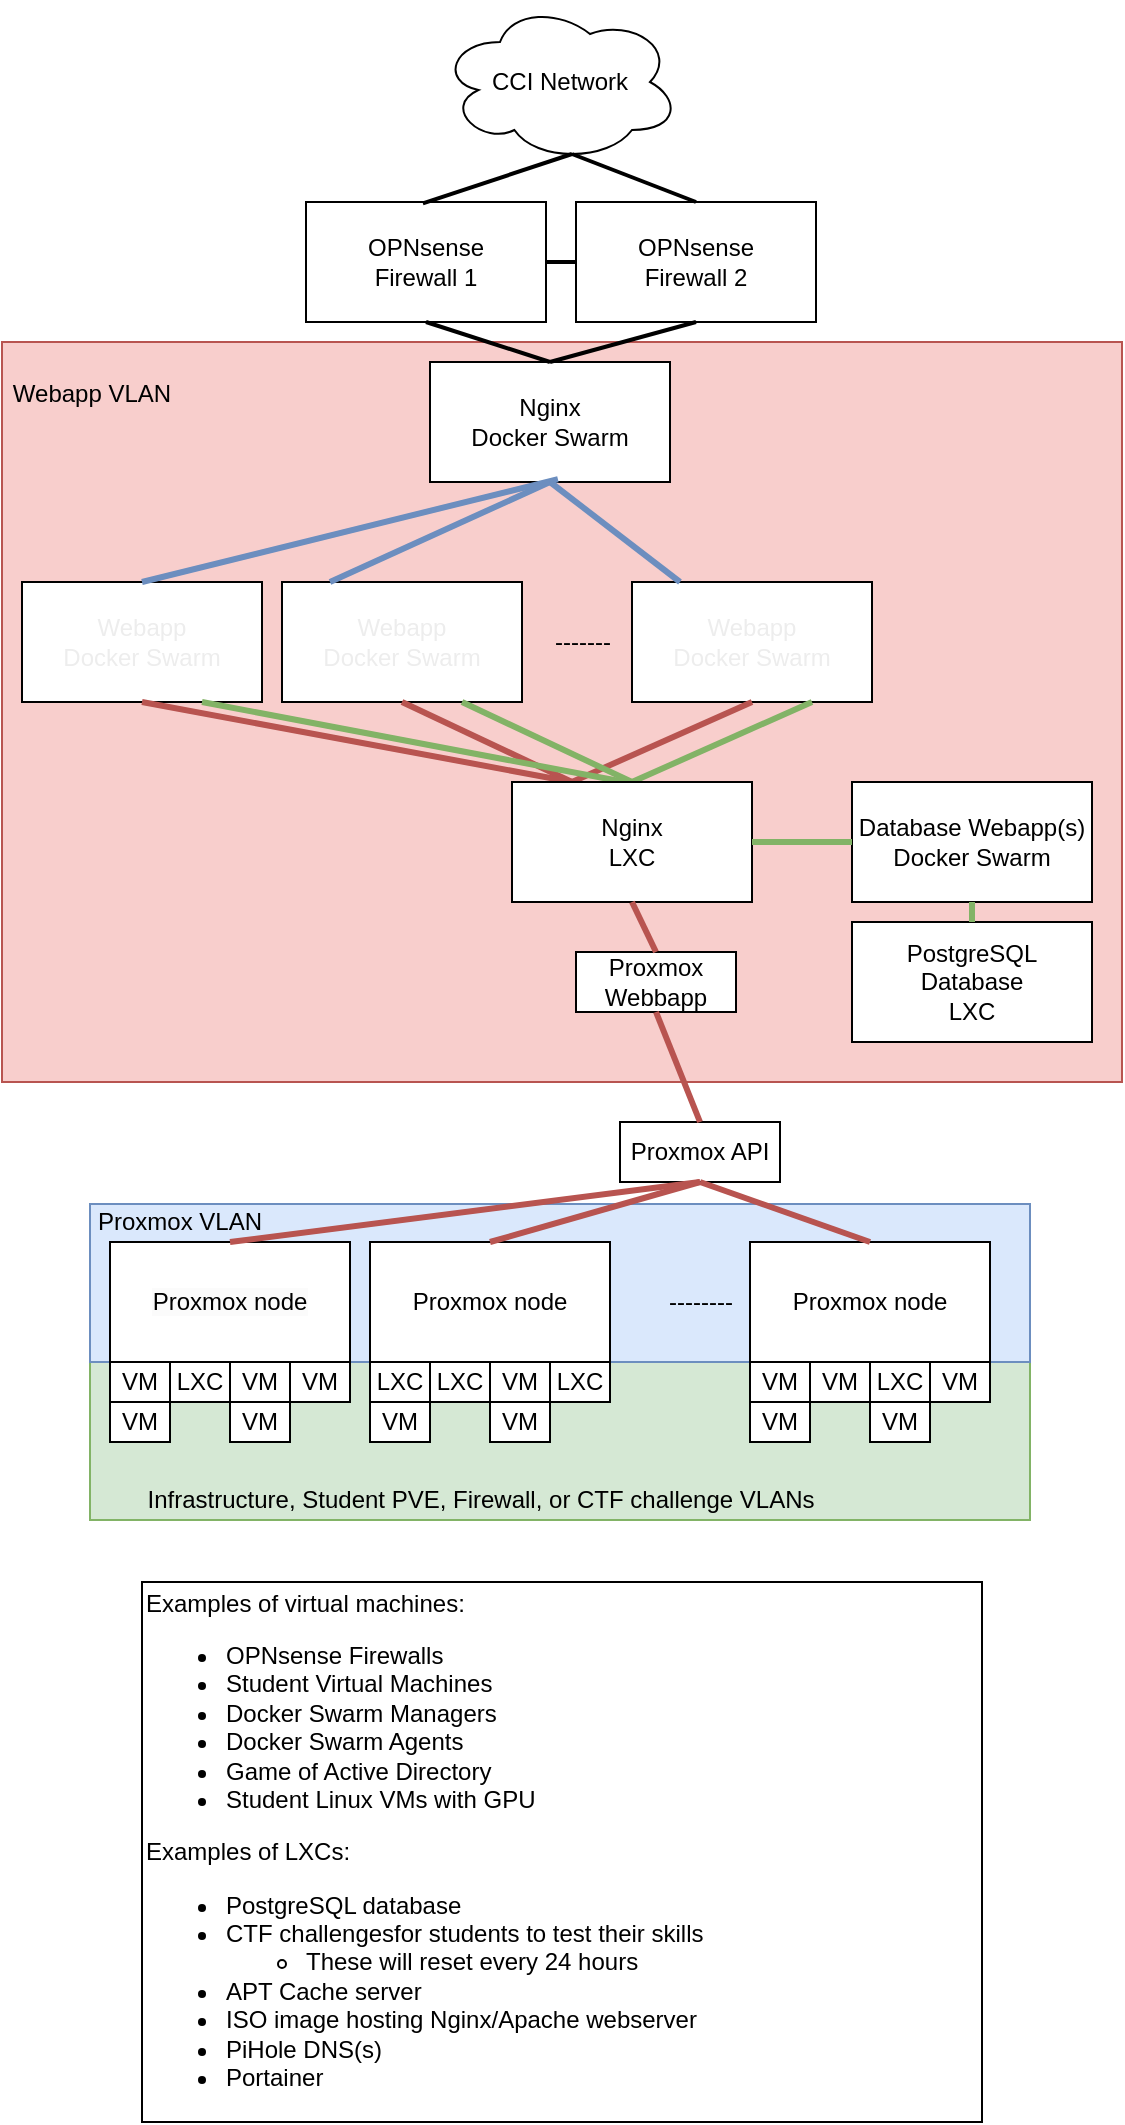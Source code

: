 <mxfile version="26.0.6">
  <diagram name="Page-1" id="aRNU1eJvYMI7Fc-nETrC">
    <mxGraphModel dx="1434" dy="746" grid="1" gridSize="10" guides="1" tooltips="1" connect="1" arrows="1" fold="1" page="1" pageScale="1" pageWidth="850" pageHeight="1100" math="0" shadow="0">
      <root>
        <mxCell id="0" />
        <mxCell id="1" parent="0" />
        <mxCell id="mfLmD8ytuKlTda2Trryr-16" value="" style="rounded=0;whiteSpace=wrap;html=1;fillColor=#d5e8d4;strokeColor=#82b366;" parent="1" vertex="1">
          <mxGeometry x="189" y="690" width="470" height="79" as="geometry" />
        </mxCell>
        <mxCell id="mfLmD8ytuKlTda2Trryr-9" value="" style="rounded=0;whiteSpace=wrap;html=1;fillColor=#f8cecc;strokeColor=#b85450;" parent="1" vertex="1">
          <mxGeometry x="145" y="180" width="560" height="370" as="geometry" />
        </mxCell>
        <mxCell id="mfLmD8ytuKlTda2Trryr-1" value="" style="rounded=0;whiteSpace=wrap;html=1;fillColor=#dae8fc;strokeColor=#6c8ebf;" parent="1" vertex="1">
          <mxGeometry x="189" y="611" width="470" height="79" as="geometry" />
        </mxCell>
        <mxCell id="YTU4O0EHwScsqyQz_TsI-1" value="CCI Network" style="ellipse;shape=cloud;whiteSpace=wrap;html=1;" parent="1" vertex="1">
          <mxGeometry x="364" y="10" width="120" height="80" as="geometry" />
        </mxCell>
        <mxCell id="YTU4O0EHwScsqyQz_TsI-2" value="Nginx&lt;br&gt;&lt;div&gt;Docker Swarm&lt;/div&gt;" style="rounded=0;whiteSpace=wrap;html=1;" parent="1" vertex="1">
          <mxGeometry x="359" y="190" width="120" height="60" as="geometry" />
        </mxCell>
        <mxCell id="YTU4O0EHwScsqyQz_TsI-4" value="&lt;div&gt;&lt;font style=&quot;color: light-dark(rgb(237, 237, 237), rgb(255, 255, 255));&quot;&gt;Webapp&lt;/font&gt;&lt;/div&gt;&lt;div&gt;&lt;font style=&quot;color: light-dark(rgb(237, 237, 237), rgb(255, 255, 255));&quot;&gt;Docker Swarm&lt;/font&gt;&lt;/div&gt;" style="rounded=0;whiteSpace=wrap;html=1;" parent="1" vertex="1">
          <mxGeometry x="155" y="300" width="120" height="60" as="geometry" />
        </mxCell>
        <mxCell id="YTU4O0EHwScsqyQz_TsI-5" value="&lt;div&gt;&lt;font style=&quot;color: light-dark(rgb(237, 237, 237), rgb(255, 255, 255));&quot;&gt;Webapp&lt;/font&gt;&lt;/div&gt;&lt;div&gt;&lt;font style=&quot;color: light-dark(rgb(237, 237, 237), rgb(255, 255, 255));&quot;&gt;Docker Swarm&lt;/font&gt;&lt;/div&gt;" style="rounded=0;whiteSpace=wrap;html=1;" parent="1" vertex="1">
          <mxGeometry x="285" y="300" width="120" height="60" as="geometry" />
        </mxCell>
        <mxCell id="YTU4O0EHwScsqyQz_TsI-6" value="&lt;div&gt;&lt;font style=&quot;color: light-dark(rgb(237, 237, 237), rgb(255, 255, 255));&quot;&gt;Webapp&lt;/font&gt;&lt;/div&gt;&lt;div&gt;&lt;font style=&quot;color: light-dark(rgb(237, 237, 237), rgb(255, 255, 255));&quot;&gt;Docker Swarm&lt;/font&gt;&lt;/div&gt;" style="rounded=0;whiteSpace=wrap;html=1;" parent="1" vertex="1">
          <mxGeometry x="460" y="300" width="120" height="60" as="geometry" />
        </mxCell>
        <mxCell id="YTU4O0EHwScsqyQz_TsI-7" value="-------" style="text;html=1;align=center;verticalAlign=middle;resizable=0;points=[];autosize=1;strokeColor=none;fillColor=none;" parent="1" vertex="1">
          <mxGeometry x="410" y="315" width="50" height="30" as="geometry" />
        </mxCell>
        <mxCell id="YTU4O0EHwScsqyQz_TsI-8" value="Database Webapp(s)&lt;div&gt;Docker Swarm&lt;/div&gt;" style="rounded=0;whiteSpace=wrap;html=1;" parent="1" vertex="1">
          <mxGeometry x="570" y="400" width="120" height="60" as="geometry" />
        </mxCell>
        <mxCell id="YTU4O0EHwScsqyQz_TsI-9" value="&lt;span style=&quot;color: rgb(0, 0, 0); font-family: Helvetica; font-size: 12px; font-style: normal; font-variant-ligatures: normal; font-variant-caps: normal; font-weight: 400; letter-spacing: normal; orphans: 2; text-align: center; text-indent: 0px; text-transform: none; widows: 2; word-spacing: 0px; -webkit-text-stroke-width: 0px; white-space: normal; background-color: rgb(251, 251, 251); text-decoration-thickness: initial; text-decoration-style: initial; text-decoration-color: initial; display: inline !important; float: none;&quot;&gt;Proxmox node&lt;/span&gt;" style="rounded=0;whiteSpace=wrap;html=1;" parent="1" vertex="1">
          <mxGeometry x="199" y="630" width="120" height="60" as="geometry" />
        </mxCell>
        <mxCell id="YTU4O0EHwScsqyQz_TsI-10" value="Proxmox node" style="rounded=0;whiteSpace=wrap;html=1;" parent="1" vertex="1">
          <mxGeometry x="329" y="630" width="120" height="60" as="geometry" />
        </mxCell>
        <mxCell id="YTU4O0EHwScsqyQz_TsI-11" value="--------" style="text;html=1;align=center;verticalAlign=middle;resizable=0;points=[];autosize=1;strokeColor=none;fillColor=none;" parent="1" vertex="1">
          <mxGeometry x="464" y="645" width="60" height="30" as="geometry" />
        </mxCell>
        <mxCell id="YTU4O0EHwScsqyQz_TsI-12" value="Proxmox node" style="rounded=0;whiteSpace=wrap;html=1;" parent="1" vertex="1">
          <mxGeometry x="519" y="630" width="120" height="60" as="geometry" />
        </mxCell>
        <mxCell id="YTU4O0EHwScsqyQz_TsI-13" value="LXC" style="rounded=0;whiteSpace=wrap;html=1;" parent="1" vertex="1">
          <mxGeometry x="329" y="690" width="30" height="20" as="geometry" />
        </mxCell>
        <mxCell id="YTU4O0EHwScsqyQz_TsI-14" value="LXC" style="rounded=0;whiteSpace=wrap;html=1;" parent="1" vertex="1">
          <mxGeometry x="359" y="690" width="30" height="20" as="geometry" />
        </mxCell>
        <mxCell id="YTU4O0EHwScsqyQz_TsI-15" value="VM" style="rounded=0;whiteSpace=wrap;html=1;" parent="1" vertex="1">
          <mxGeometry x="389" y="690" width="30" height="20" as="geometry" />
        </mxCell>
        <mxCell id="YTU4O0EHwScsqyQz_TsI-16" value="LXC" style="rounded=0;whiteSpace=wrap;html=1;" parent="1" vertex="1">
          <mxGeometry x="419" y="690" width="30" height="20" as="geometry" />
        </mxCell>
        <mxCell id="YTU4O0EHwScsqyQz_TsI-17" value="VM" style="rounded=0;whiteSpace=wrap;html=1;" parent="1" vertex="1">
          <mxGeometry x="329" y="710" width="30" height="20" as="geometry" />
        </mxCell>
        <mxCell id="YTU4O0EHwScsqyQz_TsI-18" value="VM" style="rounded=0;whiteSpace=wrap;html=1;" parent="1" vertex="1">
          <mxGeometry x="389" y="710" width="30" height="20" as="geometry" />
        </mxCell>
        <mxCell id="YTU4O0EHwScsqyQz_TsI-19" value="VM" style="rounded=0;whiteSpace=wrap;html=1;" parent="1" vertex="1">
          <mxGeometry x="199" y="690" width="30" height="20" as="geometry" />
        </mxCell>
        <mxCell id="YTU4O0EHwScsqyQz_TsI-20" value="LXC" style="rounded=0;whiteSpace=wrap;html=1;" parent="1" vertex="1">
          <mxGeometry x="229" y="690" width="30" height="20" as="geometry" />
        </mxCell>
        <mxCell id="YTU4O0EHwScsqyQz_TsI-21" value="VM" style="rounded=0;whiteSpace=wrap;html=1;" parent="1" vertex="1">
          <mxGeometry x="259" y="690" width="30" height="20" as="geometry" />
        </mxCell>
        <mxCell id="YTU4O0EHwScsqyQz_TsI-22" value="VM" style="rounded=0;whiteSpace=wrap;html=1;" parent="1" vertex="1">
          <mxGeometry x="289" y="690" width="30" height="20" as="geometry" />
        </mxCell>
        <mxCell id="YTU4O0EHwScsqyQz_TsI-23" value="VM" style="rounded=0;whiteSpace=wrap;html=1;" parent="1" vertex="1">
          <mxGeometry x="199" y="710" width="30" height="20" as="geometry" />
        </mxCell>
        <mxCell id="YTU4O0EHwScsqyQz_TsI-24" value="VM" style="rounded=0;whiteSpace=wrap;html=1;" parent="1" vertex="1">
          <mxGeometry x="259" y="710" width="30" height="20" as="geometry" />
        </mxCell>
        <mxCell id="YTU4O0EHwScsqyQz_TsI-25" value="VM" style="rounded=0;whiteSpace=wrap;html=1;" parent="1" vertex="1">
          <mxGeometry x="519" y="690" width="30" height="20" as="geometry" />
        </mxCell>
        <mxCell id="YTU4O0EHwScsqyQz_TsI-26" value="VM" style="rounded=0;whiteSpace=wrap;html=1;" parent="1" vertex="1">
          <mxGeometry x="549" y="690" width="30" height="20" as="geometry" />
        </mxCell>
        <mxCell id="YTU4O0EHwScsqyQz_TsI-27" value="LXC" style="rounded=0;whiteSpace=wrap;html=1;" parent="1" vertex="1">
          <mxGeometry x="579" y="690" width="30" height="20" as="geometry" />
        </mxCell>
        <mxCell id="YTU4O0EHwScsqyQz_TsI-28" value="VM" style="rounded=0;whiteSpace=wrap;html=1;" parent="1" vertex="1">
          <mxGeometry x="609" y="690" width="30" height="20" as="geometry" />
        </mxCell>
        <mxCell id="YTU4O0EHwScsqyQz_TsI-29" value="VM" style="rounded=0;whiteSpace=wrap;html=1;" parent="1" vertex="1">
          <mxGeometry x="519" y="710" width="30" height="20" as="geometry" />
        </mxCell>
        <mxCell id="YTU4O0EHwScsqyQz_TsI-30" value="VM" style="rounded=0;whiteSpace=wrap;html=1;" parent="1" vertex="1">
          <mxGeometry x="579" y="710" width="30" height="20" as="geometry" />
        </mxCell>
        <mxCell id="YTU4O0EHwScsqyQz_TsI-31" value="Proxmox API" style="rounded=0;whiteSpace=wrap;html=1;" parent="1" vertex="1">
          <mxGeometry x="454" y="570" width="80" height="30" as="geometry" />
        </mxCell>
        <mxCell id="YTU4O0EHwScsqyQz_TsI-33" value="" style="endArrow=none;html=1;rounded=0;entryX=0.533;entryY=0.977;entryDx=0;entryDy=0;entryPerimeter=0;exitX=0.5;exitY=0;exitDx=0;exitDy=0;fillColor=#dae8fc;strokeColor=#6c8ebf;strokeWidth=3;" parent="1" source="YTU4O0EHwScsqyQz_TsI-4" target="YTU4O0EHwScsqyQz_TsI-2" edge="1">
          <mxGeometry width="50" height="50" relative="1" as="geometry">
            <mxPoint x="245" y="300" as="sourcePoint" />
            <mxPoint x="295" y="250" as="targetPoint" />
          </mxGeometry>
        </mxCell>
        <mxCell id="YTU4O0EHwScsqyQz_TsI-34" value="" style="endArrow=none;html=1;rounded=0;entryX=0.5;entryY=1;entryDx=0;entryDy=0;exitX=0.5;exitY=0;exitDx=0;exitDy=0;fillColor=#dae8fc;strokeColor=#6c8ebf;strokeWidth=3;" parent="1" target="YTU4O0EHwScsqyQz_TsI-2" edge="1">
          <mxGeometry width="50" height="50" relative="1" as="geometry">
            <mxPoint x="309" y="300" as="sourcePoint" />
            <mxPoint x="433" y="259" as="targetPoint" />
          </mxGeometry>
        </mxCell>
        <mxCell id="YTU4O0EHwScsqyQz_TsI-35" value="" style="endArrow=none;html=1;rounded=0;exitX=0.5;exitY=0;exitDx=0;exitDy=0;entryX=0.5;entryY=1;entryDx=0;entryDy=0;fillColor=#dae8fc;strokeColor=#6c8ebf;strokeWidth=3;" parent="1" target="YTU4O0EHwScsqyQz_TsI-2" edge="1">
          <mxGeometry width="50" height="50" relative="1" as="geometry">
            <mxPoint x="484" y="300" as="sourcePoint" />
            <mxPoint x="449" y="290" as="targetPoint" />
          </mxGeometry>
        </mxCell>
        <mxCell id="YTU4O0EHwScsqyQz_TsI-36" value="" style="endArrow=none;html=1;rounded=0;entryX=0.5;entryY=1;entryDx=0;entryDy=0;exitX=0.25;exitY=0;exitDx=0;exitDy=0;fillColor=#f8cecc;strokeColor=#b85450;strokeWidth=3;" parent="1" source="mfLmD8ytuKlTda2Trryr-18" target="YTU4O0EHwScsqyQz_TsI-6" edge="1">
          <mxGeometry width="50" height="50" relative="1" as="geometry">
            <mxPoint x="285" y="420" as="sourcePoint" />
            <mxPoint x="395" y="370" as="targetPoint" />
          </mxGeometry>
        </mxCell>
        <mxCell id="YTU4O0EHwScsqyQz_TsI-37" value="" style="endArrow=none;html=1;rounded=0;entryX=0.5;entryY=1;entryDx=0;entryDy=0;exitX=0.25;exitY=0;exitDx=0;exitDy=0;fillColor=#f8cecc;strokeColor=#b85450;strokeWidth=3;" parent="1" source="mfLmD8ytuKlTda2Trryr-18" target="YTU4O0EHwScsqyQz_TsI-5" edge="1">
          <mxGeometry width="50" height="50" relative="1" as="geometry">
            <mxPoint x="272.5" y="430" as="sourcePoint" />
            <mxPoint x="417.5" y="370" as="targetPoint" />
          </mxGeometry>
        </mxCell>
        <mxCell id="YTU4O0EHwScsqyQz_TsI-38" value="" style="endArrow=none;html=1;rounded=0;entryX=0.5;entryY=1;entryDx=0;entryDy=0;exitX=0.25;exitY=0;exitDx=0;exitDy=0;fillColor=#f8cecc;strokeColor=#b85450;strokeWidth=3;" parent="1" source="mfLmD8ytuKlTda2Trryr-18" target="YTU4O0EHwScsqyQz_TsI-4" edge="1">
          <mxGeometry width="50" height="50" relative="1" as="geometry">
            <mxPoint x="470" y="430" as="sourcePoint" />
            <mxPoint x="355" y="370" as="targetPoint" />
          </mxGeometry>
        </mxCell>
        <mxCell id="YTU4O0EHwScsqyQz_TsI-39" value="" style="endArrow=none;html=1;rounded=0;entryX=0.75;entryY=1;entryDx=0;entryDy=0;exitX=0.5;exitY=0;exitDx=0;exitDy=0;fillColor=#d5e8d4;strokeColor=#82b366;strokeWidth=3;" parent="1" source="mfLmD8ytuKlTda2Trryr-18" target="YTU4O0EHwScsqyQz_TsI-6" edge="1">
          <mxGeometry width="50" height="50" relative="1" as="geometry">
            <mxPoint x="470" y="430" as="sourcePoint" />
            <mxPoint x="615" y="370" as="targetPoint" />
          </mxGeometry>
        </mxCell>
        <mxCell id="YTU4O0EHwScsqyQz_TsI-40" value="" style="endArrow=none;html=1;rounded=0;entryX=0.75;entryY=1;entryDx=0;entryDy=0;exitX=0.5;exitY=0;exitDx=0;exitDy=0;fillColor=#d5e8d4;strokeColor=#82b366;strokeWidth=3;" parent="1" source="mfLmD8ytuKlTda2Trryr-18" target="YTU4O0EHwScsqyQz_TsI-5" edge="1">
          <mxGeometry width="50" height="50" relative="1" as="geometry">
            <mxPoint x="735" y="430" as="sourcePoint" />
            <mxPoint x="645" y="370" as="targetPoint" />
          </mxGeometry>
        </mxCell>
        <mxCell id="YTU4O0EHwScsqyQz_TsI-41" value="" style="endArrow=none;html=1;rounded=0;entryX=0.75;entryY=1;entryDx=0;entryDy=0;exitX=0.563;exitY=0.036;exitDx=0;exitDy=0;fillColor=#d5e8d4;strokeColor=#82b366;strokeWidth=3;exitPerimeter=0;" parent="1" source="mfLmD8ytuKlTda2Trryr-18" target="YTU4O0EHwScsqyQz_TsI-4" edge="1">
          <mxGeometry width="50" height="50" relative="1" as="geometry">
            <mxPoint x="735" y="430" as="sourcePoint" />
            <mxPoint x="385" y="370" as="targetPoint" />
          </mxGeometry>
        </mxCell>
        <mxCell id="YTU4O0EHwScsqyQz_TsI-42" value="" style="endArrow=none;html=1;rounded=0;entryX=0.5;entryY=0;entryDx=0;entryDy=0;exitX=0.5;exitY=1;exitDx=0;exitDy=0;fillColor=#f8cecc;strokeColor=#b85450;strokeWidth=3;" parent="1" source="YTU4O0EHwScsqyQz_TsI-31" target="YTU4O0EHwScsqyQz_TsI-9" edge="1">
          <mxGeometry width="50" height="50" relative="1" as="geometry">
            <mxPoint x="524" y="640" as="sourcePoint" />
            <mxPoint x="279" y="580" as="targetPoint" />
          </mxGeometry>
        </mxCell>
        <mxCell id="YTU4O0EHwScsqyQz_TsI-43" value="" style="endArrow=none;html=1;rounded=0;entryX=0.5;entryY=0;entryDx=0;entryDy=0;fillColor=#f8cecc;strokeColor=#b85450;strokeWidth=3;exitX=0.5;exitY=1;exitDx=0;exitDy=0;" parent="1" source="YTU4O0EHwScsqyQz_TsI-31" target="YTU4O0EHwScsqyQz_TsI-10" edge="1">
          <mxGeometry width="50" height="50" relative="1" as="geometry">
            <mxPoint x="509" y="590" as="sourcePoint" />
            <mxPoint x="409" y="580" as="targetPoint" />
          </mxGeometry>
        </mxCell>
        <mxCell id="YTU4O0EHwScsqyQz_TsI-44" value="" style="endArrow=none;html=1;rounded=0;entryX=0.5;entryY=0;entryDx=0;entryDy=0;fillColor=#f8cecc;strokeColor=#b85450;strokeWidth=3;exitX=0.5;exitY=1;exitDx=0;exitDy=0;" parent="1" source="YTU4O0EHwScsqyQz_TsI-31" target="YTU4O0EHwScsqyQz_TsI-12" edge="1">
          <mxGeometry width="50" height="50" relative="1" as="geometry">
            <mxPoint x="504" y="580" as="sourcePoint" />
            <mxPoint x="669" y="580" as="targetPoint" />
          </mxGeometry>
        </mxCell>
        <mxCell id="mfLmD8ytuKlTda2Trryr-2" value="OPNsense&lt;div&gt;Firewall 1&lt;/div&gt;" style="rounded=0;whiteSpace=wrap;html=1;" parent="1" vertex="1">
          <mxGeometry x="297" y="110" width="120" height="60" as="geometry" />
        </mxCell>
        <mxCell id="mfLmD8ytuKlTda2Trryr-3" value="OPNsense&lt;div&gt;Firewall 2&lt;/div&gt;" style="rounded=0;whiteSpace=wrap;html=1;" parent="1" vertex="1">
          <mxGeometry x="432" y="110" width="120" height="60" as="geometry" />
        </mxCell>
        <mxCell id="mfLmD8ytuKlTda2Trryr-4" value="" style="endArrow=none;html=1;rounded=0;entryX=0.55;entryY=0.95;entryDx=0;entryDy=0;entryPerimeter=0;exitX=0.487;exitY=0.012;exitDx=0;exitDy=0;exitPerimeter=0;strokeWidth=2;" parent="1" source="mfLmD8ytuKlTda2Trryr-2" target="YTU4O0EHwScsqyQz_TsI-1" edge="1">
          <mxGeometry width="50" height="50" relative="1" as="geometry">
            <mxPoint x="419" y="130" as="sourcePoint" />
            <mxPoint x="469" y="80" as="targetPoint" />
          </mxGeometry>
        </mxCell>
        <mxCell id="mfLmD8ytuKlTda2Trryr-5" value="" style="endArrow=none;html=1;rounded=0;entryX=0.55;entryY=0.95;entryDx=0;entryDy=0;entryPerimeter=0;exitX=0.5;exitY=0;exitDx=0;exitDy=0;strokeWidth=2;" parent="1" source="mfLmD8ytuKlTda2Trryr-3" target="YTU4O0EHwScsqyQz_TsI-1" edge="1">
          <mxGeometry width="50" height="50" relative="1" as="geometry">
            <mxPoint x="365" y="121" as="sourcePoint" />
            <mxPoint x="420" y="91" as="targetPoint" />
          </mxGeometry>
        </mxCell>
        <mxCell id="mfLmD8ytuKlTda2Trryr-6" value="Proxmox Webbapp" style="rounded=0;whiteSpace=wrap;html=1;" parent="1" vertex="1">
          <mxGeometry x="432" y="485" width="80" height="30" as="geometry" />
        </mxCell>
        <mxCell id="mfLmD8ytuKlTda2Trryr-8" value="" style="endArrow=none;html=1;rounded=0;entryX=0.5;entryY=0;entryDx=0;entryDy=0;exitX=0.5;exitY=1;exitDx=0;exitDy=0;fillColor=#f8cecc;strokeColor=#b85450;strokeWidth=3;" parent="1" source="mfLmD8ytuKlTda2Trryr-6" target="YTU4O0EHwScsqyQz_TsI-31" edge="1">
          <mxGeometry width="50" height="50" relative="1" as="geometry">
            <mxPoint x="485" y="460" as="sourcePoint" />
            <mxPoint x="355" y="370" as="targetPoint" />
          </mxGeometry>
        </mxCell>
        <mxCell id="mfLmD8ytuKlTda2Trryr-10" value="Webapp VLAN" style="text;html=1;align=center;verticalAlign=middle;whiteSpace=wrap;rounded=0;" parent="1" vertex="1">
          <mxGeometry x="145" y="200" width="90" height="12.5" as="geometry" />
        </mxCell>
        <mxCell id="mfLmD8ytuKlTda2Trryr-11" value="Proxmox VLAN" style="text;html=1;align=center;verticalAlign=middle;whiteSpace=wrap;rounded=0;" parent="1" vertex="1">
          <mxGeometry x="189" y="614" width="90" height="12.5" as="geometry" />
        </mxCell>
        <mxCell id="mfLmD8ytuKlTda2Trryr-12" value="PostgreSQL&lt;div&gt;Database&lt;/div&gt;&lt;div&gt;LXC&lt;/div&gt;" style="rounded=0;whiteSpace=wrap;html=1;" parent="1" vertex="1">
          <mxGeometry x="570" y="470" width="120" height="60" as="geometry" />
        </mxCell>
        <mxCell id="mfLmD8ytuKlTda2Trryr-13" value="" style="endArrow=none;html=1;rounded=0;entryX=0.5;entryY=1;entryDx=0;entryDy=0;fillColor=#d5e8d4;strokeColor=#82b366;strokeWidth=3;" parent="1" source="mfLmD8ytuKlTda2Trryr-12" target="YTU4O0EHwScsqyQz_TsI-8" edge="1">
          <mxGeometry width="50" height="50" relative="1" as="geometry">
            <mxPoint x="735" y="430" as="sourcePoint" />
            <mxPoint x="645" y="370" as="targetPoint" />
          </mxGeometry>
        </mxCell>
        <mxCell id="mfLmD8ytuKlTda2Trryr-14" value="" style="endArrow=none;html=1;rounded=0;entryX=0.5;entryY=1;entryDx=0;entryDy=0;exitX=0.5;exitY=0;exitDx=0;exitDy=0;strokeWidth=2;" parent="1" source="YTU4O0EHwScsqyQz_TsI-2" target="mfLmD8ytuKlTda2Trryr-3" edge="1">
          <mxGeometry width="50" height="50" relative="1" as="geometry">
            <mxPoint x="502" y="120" as="sourcePoint" />
            <mxPoint x="440" y="96" as="targetPoint" />
          </mxGeometry>
        </mxCell>
        <mxCell id="mfLmD8ytuKlTda2Trryr-15" value="" style="endArrow=none;html=1;rounded=0;entryX=0.5;entryY=0;entryDx=0;entryDy=0;exitX=0.5;exitY=1;exitDx=0;exitDy=0;strokeWidth=2;" parent="1" source="mfLmD8ytuKlTda2Trryr-2" target="YTU4O0EHwScsqyQz_TsI-2" edge="1">
          <mxGeometry width="50" height="50" relative="1" as="geometry">
            <mxPoint x="429" y="200" as="sourcePoint" />
            <mxPoint x="502" y="180" as="targetPoint" />
          </mxGeometry>
        </mxCell>
        <mxCell id="mfLmD8ytuKlTda2Trryr-17" value="Infrastructure, Student PVE, Firewall, or CTF challenge VLANs" style="text;html=1;align=center;verticalAlign=middle;whiteSpace=wrap;rounded=0;" parent="1" vertex="1">
          <mxGeometry x="189" y="748" width="391" height="21" as="geometry" />
        </mxCell>
        <mxCell id="mfLmD8ytuKlTda2Trryr-18" value="Nginx&lt;div&gt;LXC&lt;/div&gt;" style="rounded=0;whiteSpace=wrap;html=1;" parent="1" vertex="1">
          <mxGeometry x="400" y="400" width="120" height="60" as="geometry" />
        </mxCell>
        <mxCell id="mfLmD8ytuKlTda2Trryr-19" value="" style="endArrow=none;html=1;rounded=0;entryX=0;entryY=0.5;entryDx=0;entryDy=0;exitX=1;exitY=0.5;exitDx=0;exitDy=0;fillColor=#d5e8d4;strokeColor=#82b366;strokeWidth=3;" parent="1" source="mfLmD8ytuKlTda2Trryr-18" target="YTU4O0EHwScsqyQz_TsI-8" edge="1">
          <mxGeometry width="50" height="50" relative="1" as="geometry">
            <mxPoint x="475" y="400" as="sourcePoint" />
            <mxPoint x="645" y="370" as="targetPoint" />
          </mxGeometry>
        </mxCell>
        <mxCell id="mfLmD8ytuKlTda2Trryr-20" value="Examples of virtual machines:&lt;div&gt;&lt;ul&gt;&lt;li&gt;OPNsense Firewalls&lt;/li&gt;&lt;li&gt;Student Virtual Machines&lt;/li&gt;&lt;li&gt;Docker Swarm Managers&lt;/li&gt;&lt;li&gt;Docker Swarm Agents&lt;/li&gt;&lt;li&gt;Game of Active Directory&lt;/li&gt;&lt;li&gt;Student Linux VMs with GPU&lt;/li&gt;&lt;/ul&gt;&lt;div&gt;&lt;span style=&quot;background-color: transparent; color: light-dark(rgb(0, 0, 0), rgb(255, 255, 255));&quot;&gt;Examples of&lt;/span&gt;&lt;span style=&quot;background-color: transparent; color: light-dark(rgb(0, 0, 0), rgb(255, 255, 255));&quot;&gt;&amp;nbsp;&lt;/span&gt;LXCs:&lt;br&gt;&lt;ul&gt;&lt;li&gt;PostgreSQL database&lt;/li&gt;&lt;li&gt;CTF challengesfor students to test their skills&lt;/li&gt;&lt;ul&gt;&lt;li&gt;These will reset every 24 hours&lt;/li&gt;&lt;/ul&gt;&lt;li&gt;APT Cache server&lt;/li&gt;&lt;li&gt;ISO image hosting Nginx/Apache webserver&lt;/li&gt;&lt;li&gt;PiHole DNS(s)&lt;/li&gt;&lt;li&gt;Portainer&lt;/li&gt;&lt;/ul&gt;&lt;/div&gt;&lt;/div&gt;" style="rounded=0;whiteSpace=wrap;html=1;align=left;fillStyle=auto;gradientColor=none;" parent="1" vertex="1">
          <mxGeometry x="215" y="800" width="420" height="270" as="geometry" />
        </mxCell>
        <mxCell id="mfLmD8ytuKlTda2Trryr-22" value="" style="endArrow=none;html=1;rounded=0;entryX=0;entryY=0.5;entryDx=0;entryDy=0;exitX=1;exitY=0.5;exitDx=0;exitDy=0;strokeWidth=2;" parent="1" source="mfLmD8ytuKlTda2Trryr-2" target="mfLmD8ytuKlTda2Trryr-3" edge="1">
          <mxGeometry width="50" height="50" relative="1" as="geometry">
            <mxPoint x="365" y="121" as="sourcePoint" />
            <mxPoint x="440" y="96" as="targetPoint" />
          </mxGeometry>
        </mxCell>
        <mxCell id="mfLmD8ytuKlTda2Trryr-24" value="" style="endArrow=none;html=1;rounded=0;entryX=0.5;entryY=1;entryDx=0;entryDy=0;exitX=0.5;exitY=0;exitDx=0;exitDy=0;fillColor=#f8cecc;strokeColor=#b85450;strokeWidth=3;" parent="1" source="mfLmD8ytuKlTda2Trryr-6" target="mfLmD8ytuKlTda2Trryr-18" edge="1">
          <mxGeometry width="50" height="50" relative="1" as="geometry">
            <mxPoint x="475" y="550" as="sourcePoint" />
            <mxPoint x="475" y="580" as="targetPoint" />
          </mxGeometry>
        </mxCell>
      </root>
    </mxGraphModel>
  </diagram>
</mxfile>
